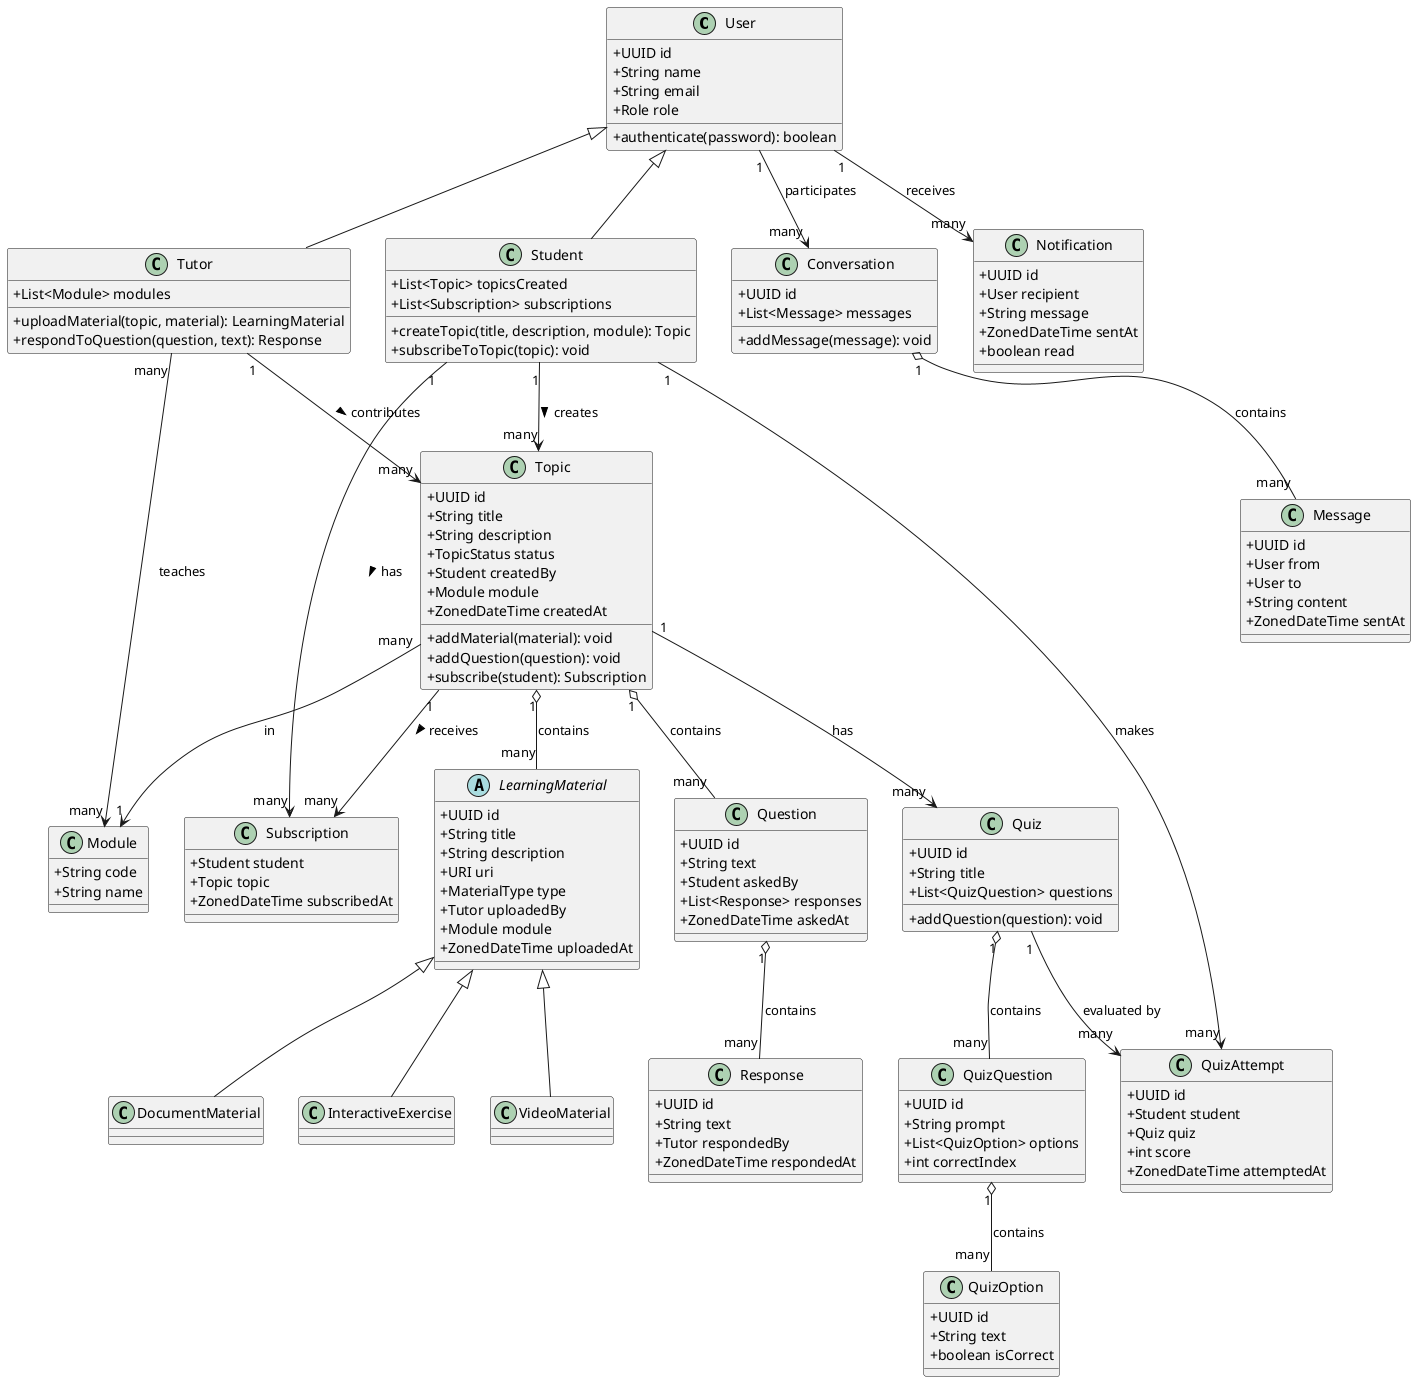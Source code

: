 @startuml
skinparam classAttributeIconSize 0

class User {
  +UUID id
  +String name
  +String email
  +Role role
  +authenticate(password): boolean
}

class Student {
  +List<Topic> topicsCreated
  +List<Subscription> subscriptions
  +createTopic(title, description, module): Topic
  +subscribeToTopic(topic): void
}

class Tutor {
  +List<Module> modules
  +uploadMaterial(topic, material): LearningMaterial
  +respondToQuestion(question, text): Response
}

User <|-- Student
User <|-- Tutor

class Module {
  +String code
  +String name
}

class Topic {
  +UUID id
  +String title
  +String description
  +TopicStatus status
  +Student createdBy
  +Module module
  +ZonedDateTime createdAt
  +addMaterial(material): void
  +addQuestion(question): void
  +subscribe(student): Subscription
}

abstract class LearningMaterial {
  +UUID id
  +String title
  +String description
  +URI uri
  +MaterialType type
  +Tutor uploadedBy
  +Module module
  +ZonedDateTime uploadedAt
}

LearningMaterial <|-- VideoMaterial
LearningMaterial <|-- DocumentMaterial
LearningMaterial <|-- InteractiveExercise

class Subscription {
  +Student student
  +Topic topic
  +ZonedDateTime subscribedAt
}

class Question {
  +UUID id
  +String text
  +Student askedBy
  +List<Response> responses
  +ZonedDateTime askedAt
}

class Response {
  +UUID id
  +String text
  +Tutor respondedBy
  +ZonedDateTime respondedAt
}

class Quiz {
  +UUID id
  +String title
  +List<QuizQuestion> questions
  +addQuestion(question): void
}

class QuizQuestion {
  +UUID id
  +String prompt
  +List<QuizOption> options
  +int correctIndex
}

class QuizOption {
  +UUID id
  +String text
  +boolean isCorrect
}

class QuizAttempt {
  +UUID id
  +Student student
  +Quiz quiz
  +int score
  +ZonedDateTime attemptedAt
}

class Conversation {
  +UUID id
  +List<Message> messages
  +addMessage(message): void
}

class Message {
  +UUID id
  +User from
  +User to
  +String content
  +ZonedDateTime sentAt
}

class Notification {
  +UUID id
  +User recipient
  +String message
  +ZonedDateTime sentAt
  +boolean read
}

Student "1" --> "many" Subscription : has >
Topic "1" --> "many" Subscription : receives >
Student "1" --> "many" Topic : creates >
Tutor "1" --> "many" Topic : contributes >
Topic "1" o-- "many" LearningMaterial : contains
Topic "1" o-- "many" Question : contains
Question "1" o-- "many" Response : contains
Topic "1" --> "many" Quiz : has
Quiz "1" o-- "many" QuizQuestion : contains
QuizQuestion "1" o-- "many" QuizOption : contains
Student "1" --> "many" QuizAttempt : makes
Quiz "1" --> "many" QuizAttempt : evaluated by
User "1" --> "many" Conversation : participates
Conversation "1" o-- "many" Message : contains
User "1" --> "many" Notification : receives
Topic "many" --> "1" Module : in
Tutor "many" --> "many" Module : teaches

@enduml
